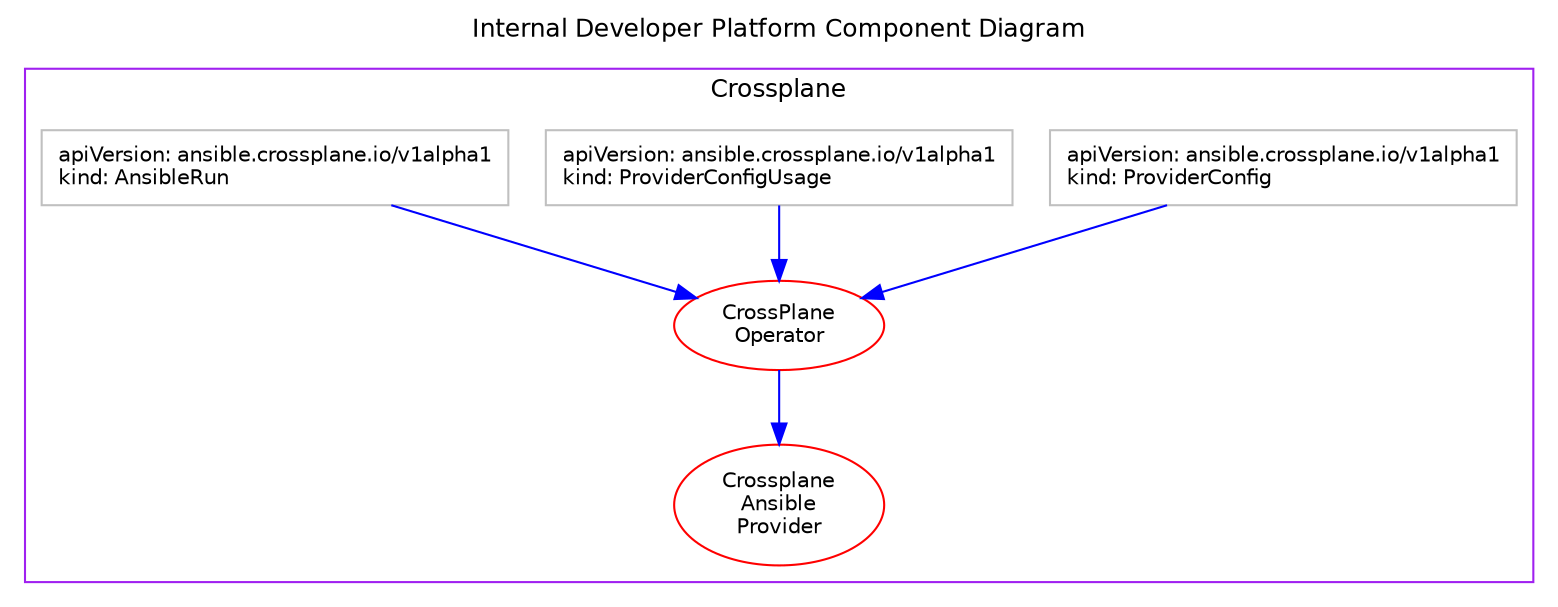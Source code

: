 digraph IDP {
    # nodesep=0.1;
    # ranksep=0.1;
    rankdir=TB;
    fontname=Helvetica;
    fontsize=10;

    labelloc="t";
    label="Internal Developer Platform Component Diagram";
    fontsize=12;
    
    node [ shape=record, fontname=Helvetica, fontsize=10, color=red ];
    edge [ color=blue, fontname=Helvetica, fontsize=6 ];


    cp_operator [ label="CrossPlane\nOperator", shape=oval ];
    cp_ansible_provider [ label="Crossplane\nAnsible\nProvider", shape=oval ];
    cp_ansible_provider_crd_providerconfig [ 
        color=gray,
        label="apiVersion: ansible.crossplane.io/v1alpha1\nkind: ProviderConfig\l"
    ];
    cp_ansible_provider_crd_providerusage [
        color=gray,
        label="apiVersion: ansible.crossplane.io/v1alpha1\nkind: ProviderConfigUsage\l"
    ];
    cp_ansible_provider_crd_ansiblerun [
        color=gray,
        label="apiVersion: ansible.crossplane.io/v1alpha1\nkind: AnsibleRun\l"
    ];

    subgraph cluster_crossplane_subsystem {
        label="Crossplane";
        color="Purple";
        height=0.1;
        {
            cp_ansible_provider_crd_providerconfig,
            cp_ansible_provider_crd_providerusage,
            cp_ansible_provider_crd_ansiblerun
        } -> cp_operator;
        cp_operator -> cp_ansible_provider;
    }
}